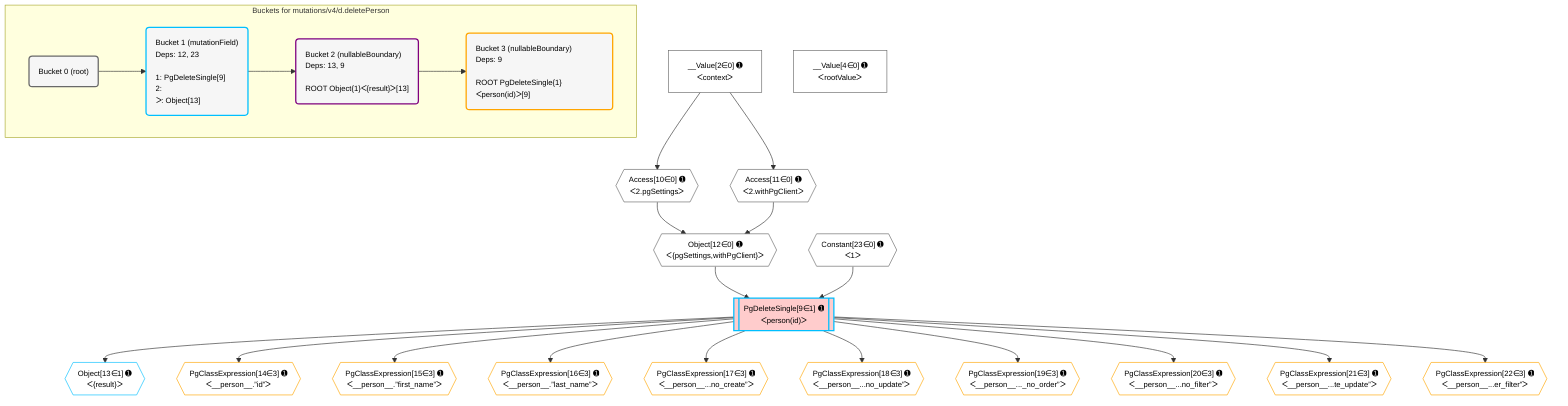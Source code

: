 %%{init: {'themeVariables': { 'fontSize': '12px'}}}%%
graph TD
    classDef path fill:#eee,stroke:#000,color:#000
    classDef plan fill:#fff,stroke-width:1px,color:#000
    classDef itemplan fill:#fff,stroke-width:2px,color:#000
    classDef unbatchedplan fill:#dff,stroke-width:1px,color:#000
    classDef sideeffectplan fill:#fcc,stroke-width:2px,color:#000
    classDef bucket fill:#f6f6f6,color:#000,stroke-width:2px,text-align:left


    %% plan dependencies
    Object12{{"Object[12∈0] ➊<br />ᐸ{pgSettings,withPgClient}ᐳ"}}:::plan
    Access10{{"Access[10∈0] ➊<br />ᐸ2.pgSettingsᐳ"}}:::plan
    Access11{{"Access[11∈0] ➊<br />ᐸ2.withPgClientᐳ"}}:::plan
    Access10 & Access11 --> Object12
    __Value2["__Value[2∈0] ➊<br />ᐸcontextᐳ"]:::plan
    __Value2 --> Access10
    __Value2 --> Access11
    __Value4["__Value[4∈0] ➊<br />ᐸrootValueᐳ"]:::plan
    Constant23{{"Constant[23∈0] ➊<br />ᐸ1ᐳ"}}:::plan
    PgDeleteSingle9[["PgDeleteSingle[9∈1] ➊<br />ᐸperson(id)ᐳ"]]:::sideeffectplan
    Object12 & Constant23 --> PgDeleteSingle9
    Object13{{"Object[13∈1] ➊<br />ᐸ{result}ᐳ"}}:::plan
    PgDeleteSingle9 --> Object13
    PgClassExpression14{{"PgClassExpression[14∈3] ➊<br />ᐸ__person__.”id”ᐳ"}}:::plan
    PgDeleteSingle9 --> PgClassExpression14
    PgClassExpression15{{"PgClassExpression[15∈3] ➊<br />ᐸ__person__.”first_name”ᐳ"}}:::plan
    PgDeleteSingle9 --> PgClassExpression15
    PgClassExpression16{{"PgClassExpression[16∈3] ➊<br />ᐸ__person__.”last_name”ᐳ"}}:::plan
    PgDeleteSingle9 --> PgClassExpression16
    PgClassExpression17{{"PgClassExpression[17∈3] ➊<br />ᐸ__person__...no_create”ᐳ"}}:::plan
    PgDeleteSingle9 --> PgClassExpression17
    PgClassExpression18{{"PgClassExpression[18∈3] ➊<br />ᐸ__person__...no_update”ᐳ"}}:::plan
    PgDeleteSingle9 --> PgClassExpression18
    PgClassExpression19{{"PgClassExpression[19∈3] ➊<br />ᐸ__person__..._no_order”ᐳ"}}:::plan
    PgDeleteSingle9 --> PgClassExpression19
    PgClassExpression20{{"PgClassExpression[20∈3] ➊<br />ᐸ__person__...no_filter”ᐳ"}}:::plan
    PgDeleteSingle9 --> PgClassExpression20
    PgClassExpression21{{"PgClassExpression[21∈3] ➊<br />ᐸ__person__...te_update”ᐳ"}}:::plan
    PgDeleteSingle9 --> PgClassExpression21
    PgClassExpression22{{"PgClassExpression[22∈3] ➊<br />ᐸ__person__...er_filter”ᐳ"}}:::plan
    PgDeleteSingle9 --> PgClassExpression22

    %% define steps

    subgraph "Buckets for mutations/v4/d.deletePerson"
    Bucket0("Bucket 0 (root)"):::bucket
    classDef bucket0 stroke:#696969
    class Bucket0,__Value2,__Value4,Access10,Access11,Object12,Constant23 bucket0
    Bucket1("Bucket 1 (mutationField)<br />Deps: 12, 23<br /><br />1: PgDeleteSingle[9]<br />2: <br />ᐳ: Object[13]"):::bucket
    classDef bucket1 stroke:#00bfff
    class Bucket1,PgDeleteSingle9,Object13 bucket1
    Bucket2("Bucket 2 (nullableBoundary)<br />Deps: 13, 9<br /><br />ROOT Object{1}ᐸ{result}ᐳ[13]"):::bucket
    classDef bucket2 stroke:#7f007f
    class Bucket2 bucket2
    Bucket3("Bucket 3 (nullableBoundary)<br />Deps: 9<br /><br />ROOT PgDeleteSingle{1}ᐸperson(id)ᐳ[9]"):::bucket
    classDef bucket3 stroke:#ffa500
    class Bucket3,PgClassExpression14,PgClassExpression15,PgClassExpression16,PgClassExpression17,PgClassExpression18,PgClassExpression19,PgClassExpression20,PgClassExpression21,PgClassExpression22 bucket3
    Bucket0 --> Bucket1
    Bucket1 --> Bucket2
    Bucket2 --> Bucket3
    end